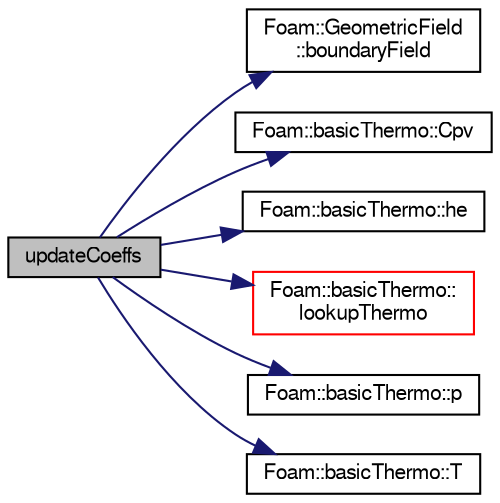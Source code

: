 digraph "updateCoeffs"
{
  bgcolor="transparent";
  edge [fontname="FreeSans",fontsize="10",labelfontname="FreeSans",labelfontsize="10"];
  node [fontname="FreeSans",fontsize="10",shape=record];
  rankdir="LR";
  Node1 [label="updateCoeffs",height=0.2,width=0.4,color="black", fillcolor="grey75", style="filled" fontcolor="black"];
  Node1 -> Node2 [color="midnightblue",fontsize="10",style="solid",fontname="FreeSans"];
  Node2 [label="Foam::GeometricField\l::boundaryField",height=0.2,width=0.4,color="black",URL="$a00896.html#a3c6c1a789b48ea0c5e8bff64f9c14f2d",tooltip="Return reference to GeometricBoundaryField. "];
  Node1 -> Node3 [color="midnightblue",fontsize="10",style="solid",fontname="FreeSans"];
  Node3 [label="Foam::basicThermo::Cpv",height=0.2,width=0.4,color="black",URL="$a00115.html#a8ef6b02f0ee51039c3741cf05f1a6a7c",tooltip="Heat capacity at constant pressure/volume [J/kg/K]. "];
  Node1 -> Node4 [color="midnightblue",fontsize="10",style="solid",fontname="FreeSans"];
  Node4 [label="Foam::basicThermo::he",height=0.2,width=0.4,color="black",URL="$a00115.html#a662d59ddd0d78a76cd9838b63db0dc27",tooltip="Enthalpy/Internal energy [J/kg]. "];
  Node1 -> Node5 [color="midnightblue",fontsize="10",style="solid",fontname="FreeSans"];
  Node5 [label="Foam::basicThermo::\llookupThermo",height=0.2,width=0.4,color="red",URL="$a00115.html#a5e08ffb0c5604498e79b10e504b3fb67",tooltip="Generic lookup for each of the related thermodynamics packages. "];
  Node1 -> Node6 [color="midnightblue",fontsize="10",style="solid",fontname="FreeSans"];
  Node6 [label="Foam::basicThermo::p",height=0.2,width=0.4,color="black",URL="$a00115.html#a559539638a23431ca4b538c03b46e746",tooltip="Pressure [Pa]. "];
  Node1 -> Node7 [color="midnightblue",fontsize="10",style="solid",fontname="FreeSans"];
  Node7 [label="Foam::basicThermo::T",height=0.2,width=0.4,color="black",URL="$a00115.html#a46dd791e59e58c5363db6b9cf0323e74",tooltip="Temperature [K]. "];
}
